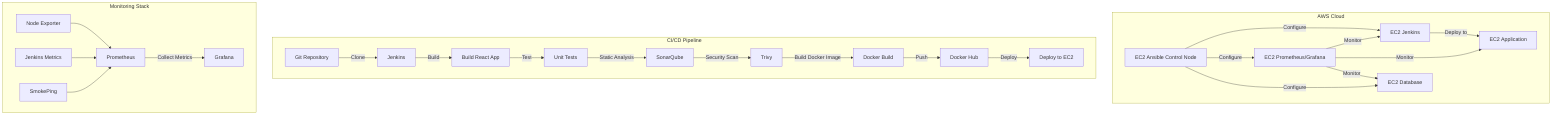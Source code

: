 flowchart TB
    subgraph AWS["AWS Cloud"]
        EC2_Ansible["EC2 Ansible Control Node"]
        EC2_Jenkins["EC2 Jenkins"]
        EC2_Monitoring["EC2 Prometheus/Grafana"]
        EC2_DB["EC2 Database"]
        EC2_App["EC2 Application"]
    end
    
    subgraph Pipeline["CI/CD Pipeline"]
        Git["Git Repository"] --> |Clone| Jenkins["Jenkins"]
        Jenkins --> |Build| Build["Build React App"]
        Build --> |Test| Test["Unit Tests"]
        Test --> |Static Analysis| Sonar["SonarQube"]
        Sonar --> |Security Scan| Trivy["Trivy"]
        Trivy --> |Build Docker Image| Docker["Docker Build"]
        Docker --> |Push| DockerHub["Docker Hub"]
        DockerHub --> |Deploy| Deploy["Deploy to EC2"]
    end
    
    subgraph Monitoring["Monitoring Stack"]
        Prometheus["Prometheus"] --> |Collect Metrics| Grafana["Grafana"]
        NodeExporter["Node Exporter"] --> Prometheus
        JenkinsExporter["Jenkins Metrics"] --> Prometheus
        SmokePing["SmokePing"] --> Prometheus
    end
    
    EC2_Ansible --> |Configure| EC2_Jenkins
    EC2_Ansible --> |Configure| EC2_Monitoring
    EC2_Ansible --> |Configure| EC2_DB
    EC2_Jenkins --> |Deploy to| EC2_App
    EC2_Monitoring --> |Monitor| EC2_Jenkins
    EC2_Monitoring --> |Monitor| EC2_App
    EC2_Monitoring --> |Monitor| EC2_DB